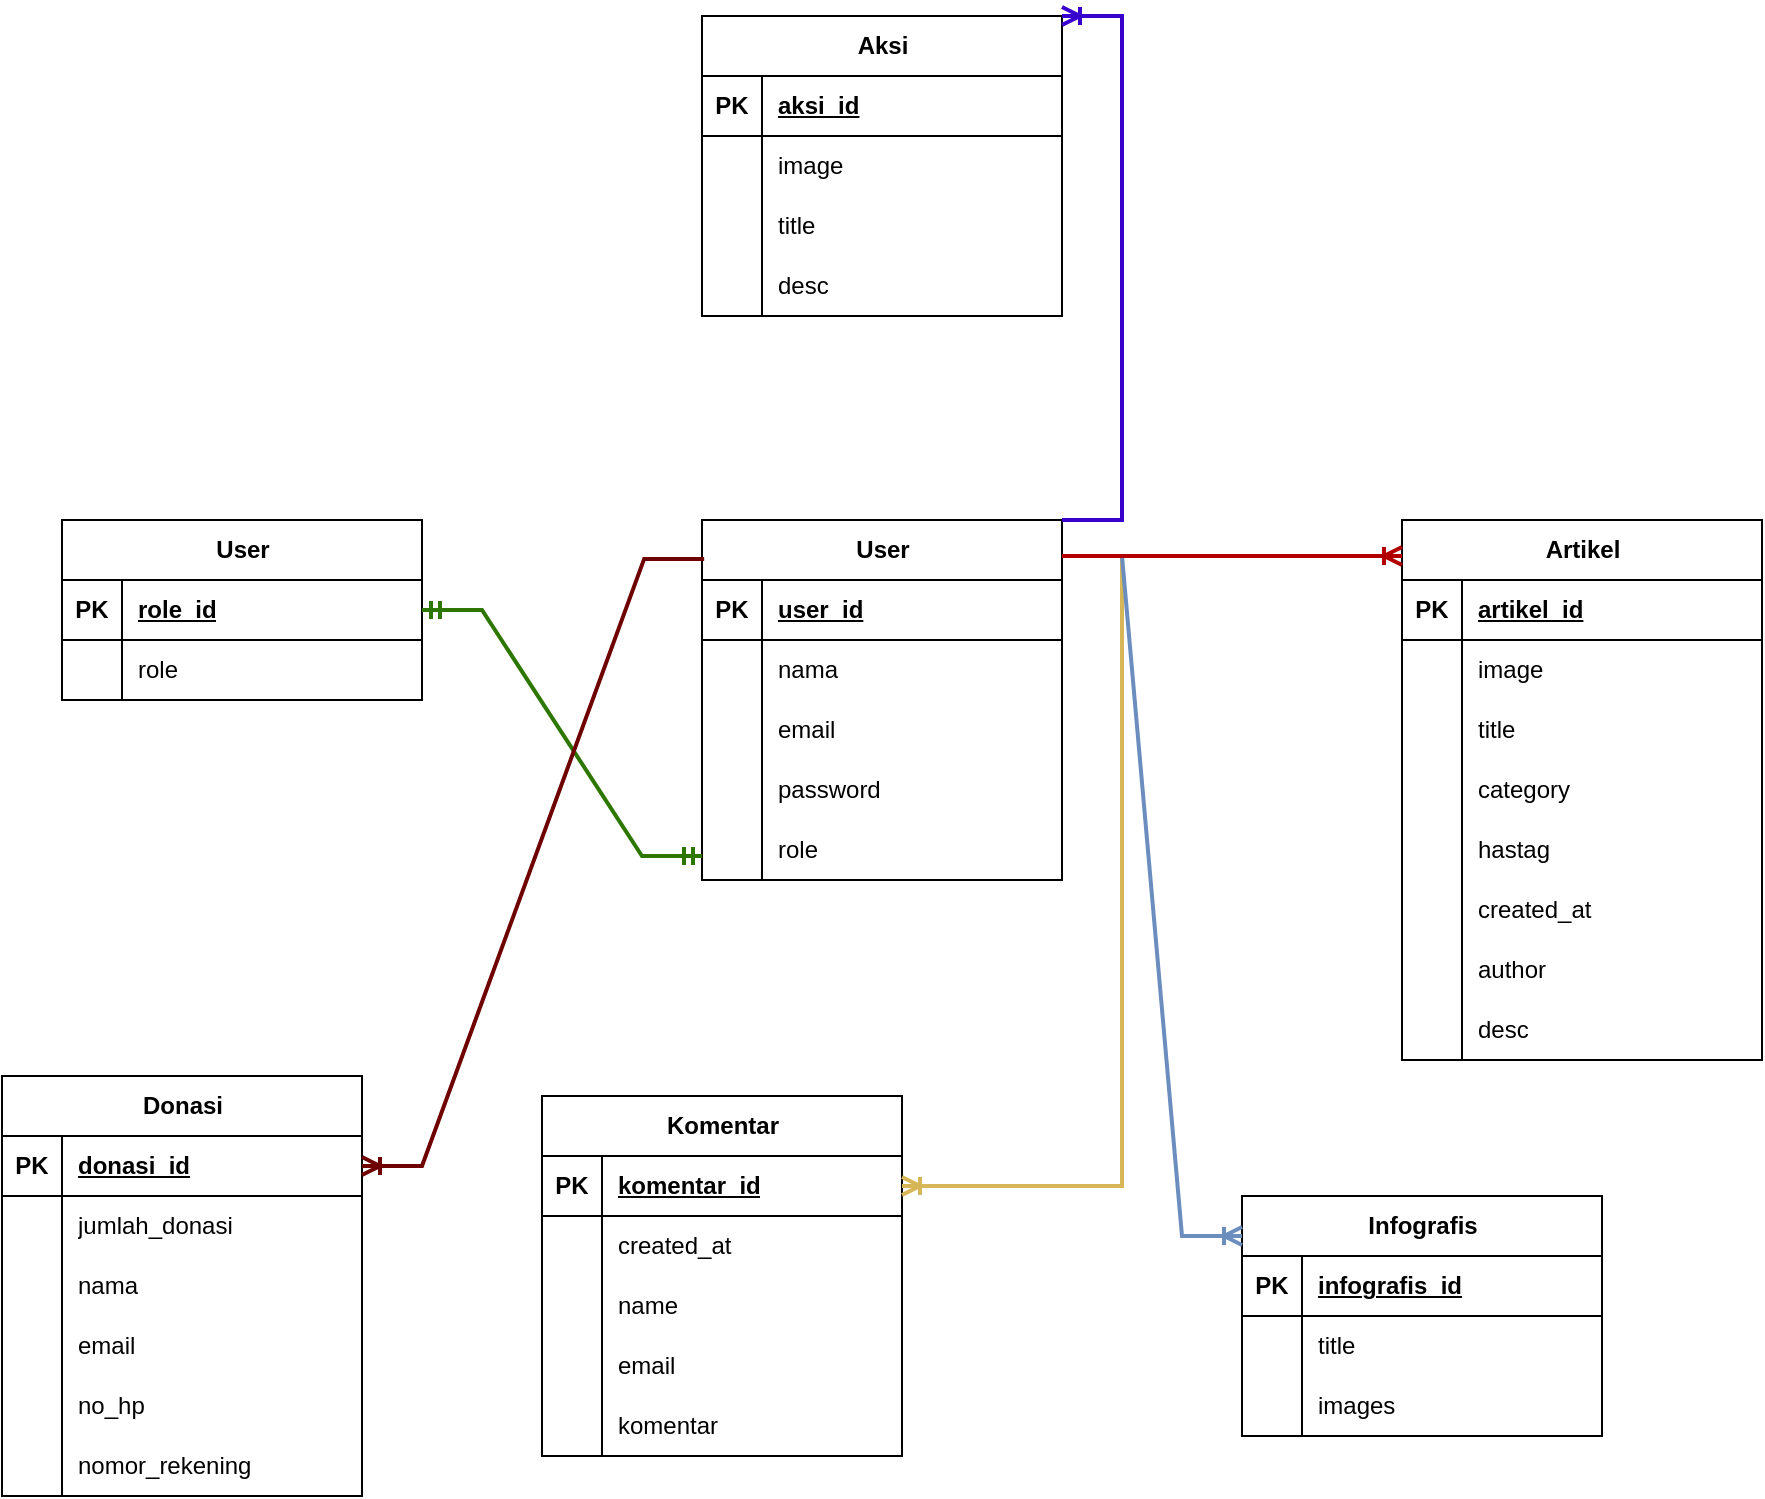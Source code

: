 <mxfile version="21.3.7" type="github">
  <diagram name="Page-1" id="qEmlZQmLzBSCucffJ7fc">
    <mxGraphModel dx="2465" dy="894" grid="1" gridSize="10" guides="1" tooltips="1" connect="1" arrows="1" fold="1" page="1" pageScale="1" pageWidth="850" pageHeight="1100" math="0" shadow="0">
      <root>
        <mxCell id="0" />
        <mxCell id="1" parent="0" />
        <mxCell id="v6leMlZSB9FdcMhz_LRA-1" value="Artikel" style="shape=table;startSize=30;container=1;collapsible=1;childLayout=tableLayout;fixedRows=1;rowLines=0;fontStyle=1;align=center;resizeLast=1;html=1;" parent="1" vertex="1">
          <mxGeometry x="275" y="442" width="180" height="270" as="geometry" />
        </mxCell>
        <mxCell id="v6leMlZSB9FdcMhz_LRA-2" value="" style="shape=tableRow;horizontal=0;startSize=0;swimlaneHead=0;swimlaneBody=0;fillColor=none;collapsible=0;dropTarget=0;points=[[0,0.5],[1,0.5]];portConstraint=eastwest;top=0;left=0;right=0;bottom=1;" parent="v6leMlZSB9FdcMhz_LRA-1" vertex="1">
          <mxGeometry y="30" width="180" height="30" as="geometry" />
        </mxCell>
        <mxCell id="v6leMlZSB9FdcMhz_LRA-3" value="PK" style="shape=partialRectangle;connectable=0;fillColor=none;top=0;left=0;bottom=0;right=0;fontStyle=1;overflow=hidden;whiteSpace=wrap;html=1;" parent="v6leMlZSB9FdcMhz_LRA-2" vertex="1">
          <mxGeometry width="30" height="30" as="geometry">
            <mxRectangle width="30" height="30" as="alternateBounds" />
          </mxGeometry>
        </mxCell>
        <mxCell id="v6leMlZSB9FdcMhz_LRA-4" value="artikel_id" style="shape=partialRectangle;connectable=0;fillColor=none;top=0;left=0;bottom=0;right=0;align=left;spacingLeft=6;fontStyle=5;overflow=hidden;whiteSpace=wrap;html=1;" parent="v6leMlZSB9FdcMhz_LRA-2" vertex="1">
          <mxGeometry x="30" width="150" height="30" as="geometry">
            <mxRectangle width="150" height="30" as="alternateBounds" />
          </mxGeometry>
        </mxCell>
        <mxCell id="v6leMlZSB9FdcMhz_LRA-59" style="shape=tableRow;horizontal=0;startSize=0;swimlaneHead=0;swimlaneBody=0;fillColor=none;collapsible=0;dropTarget=0;points=[[0,0.5],[1,0.5]];portConstraint=eastwest;top=0;left=0;right=0;bottom=0;" parent="v6leMlZSB9FdcMhz_LRA-1" vertex="1">
          <mxGeometry y="60" width="180" height="30" as="geometry" />
        </mxCell>
        <mxCell id="v6leMlZSB9FdcMhz_LRA-60" style="shape=partialRectangle;connectable=0;fillColor=none;top=0;left=0;bottom=0;right=0;editable=1;overflow=hidden;whiteSpace=wrap;html=1;" parent="v6leMlZSB9FdcMhz_LRA-59" vertex="1">
          <mxGeometry width="30" height="30" as="geometry">
            <mxRectangle width="30" height="30" as="alternateBounds" />
          </mxGeometry>
        </mxCell>
        <mxCell id="v6leMlZSB9FdcMhz_LRA-61" value="image" style="shape=partialRectangle;connectable=0;fillColor=none;top=0;left=0;bottom=0;right=0;align=left;spacingLeft=6;overflow=hidden;whiteSpace=wrap;html=1;" parent="v6leMlZSB9FdcMhz_LRA-59" vertex="1">
          <mxGeometry x="30" width="150" height="30" as="geometry">
            <mxRectangle width="150" height="30" as="alternateBounds" />
          </mxGeometry>
        </mxCell>
        <mxCell id="v6leMlZSB9FdcMhz_LRA-5" value="" style="shape=tableRow;horizontal=0;startSize=0;swimlaneHead=0;swimlaneBody=0;fillColor=none;collapsible=0;dropTarget=0;points=[[0,0.5],[1,0.5]];portConstraint=eastwest;top=0;left=0;right=0;bottom=0;" parent="v6leMlZSB9FdcMhz_LRA-1" vertex="1">
          <mxGeometry y="90" width="180" height="30" as="geometry" />
        </mxCell>
        <mxCell id="v6leMlZSB9FdcMhz_LRA-6" value="" style="shape=partialRectangle;connectable=0;fillColor=none;top=0;left=0;bottom=0;right=0;editable=1;overflow=hidden;whiteSpace=wrap;html=1;" parent="v6leMlZSB9FdcMhz_LRA-5" vertex="1">
          <mxGeometry width="30" height="30" as="geometry">
            <mxRectangle width="30" height="30" as="alternateBounds" />
          </mxGeometry>
        </mxCell>
        <mxCell id="v6leMlZSB9FdcMhz_LRA-7" value="title" style="shape=partialRectangle;connectable=0;fillColor=none;top=0;left=0;bottom=0;right=0;align=left;spacingLeft=6;overflow=hidden;whiteSpace=wrap;html=1;" parent="v6leMlZSB9FdcMhz_LRA-5" vertex="1">
          <mxGeometry x="30" width="150" height="30" as="geometry">
            <mxRectangle width="150" height="30" as="alternateBounds" />
          </mxGeometry>
        </mxCell>
        <mxCell id="v6leMlZSB9FdcMhz_LRA-8" value="" style="shape=tableRow;horizontal=0;startSize=0;swimlaneHead=0;swimlaneBody=0;fillColor=none;collapsible=0;dropTarget=0;points=[[0,0.5],[1,0.5]];portConstraint=eastwest;top=0;left=0;right=0;bottom=0;" parent="v6leMlZSB9FdcMhz_LRA-1" vertex="1">
          <mxGeometry y="120" width="180" height="30" as="geometry" />
        </mxCell>
        <mxCell id="v6leMlZSB9FdcMhz_LRA-9" value="" style="shape=partialRectangle;connectable=0;fillColor=none;top=0;left=0;bottom=0;right=0;editable=1;overflow=hidden;whiteSpace=wrap;html=1;" parent="v6leMlZSB9FdcMhz_LRA-8" vertex="1">
          <mxGeometry width="30" height="30" as="geometry">
            <mxRectangle width="30" height="30" as="alternateBounds" />
          </mxGeometry>
        </mxCell>
        <mxCell id="v6leMlZSB9FdcMhz_LRA-10" value="category" style="shape=partialRectangle;connectable=0;fillColor=none;top=0;left=0;bottom=0;right=0;align=left;spacingLeft=6;overflow=hidden;whiteSpace=wrap;html=1;" parent="v6leMlZSB9FdcMhz_LRA-8" vertex="1">
          <mxGeometry x="30" width="150" height="30" as="geometry">
            <mxRectangle width="150" height="30" as="alternateBounds" />
          </mxGeometry>
        </mxCell>
        <mxCell id="v6leMlZSB9FdcMhz_LRA-65" style="shape=tableRow;horizontal=0;startSize=0;swimlaneHead=0;swimlaneBody=0;fillColor=none;collapsible=0;dropTarget=0;points=[[0,0.5],[1,0.5]];portConstraint=eastwest;top=0;left=0;right=0;bottom=0;" parent="v6leMlZSB9FdcMhz_LRA-1" vertex="1">
          <mxGeometry y="150" width="180" height="30" as="geometry" />
        </mxCell>
        <mxCell id="v6leMlZSB9FdcMhz_LRA-66" style="shape=partialRectangle;connectable=0;fillColor=none;top=0;left=0;bottom=0;right=0;editable=1;overflow=hidden;whiteSpace=wrap;html=1;" parent="v6leMlZSB9FdcMhz_LRA-65" vertex="1">
          <mxGeometry width="30" height="30" as="geometry">
            <mxRectangle width="30" height="30" as="alternateBounds" />
          </mxGeometry>
        </mxCell>
        <mxCell id="v6leMlZSB9FdcMhz_LRA-67" value="hastag" style="shape=partialRectangle;connectable=0;fillColor=none;top=0;left=0;bottom=0;right=0;align=left;spacingLeft=6;overflow=hidden;whiteSpace=wrap;html=1;" parent="v6leMlZSB9FdcMhz_LRA-65" vertex="1">
          <mxGeometry x="30" width="150" height="30" as="geometry">
            <mxRectangle width="150" height="30" as="alternateBounds" />
          </mxGeometry>
        </mxCell>
        <mxCell id="v6leMlZSB9FdcMhz_LRA-11" value="" style="shape=tableRow;horizontal=0;startSize=0;swimlaneHead=0;swimlaneBody=0;fillColor=none;collapsible=0;dropTarget=0;points=[[0,0.5],[1,0.5]];portConstraint=eastwest;top=0;left=0;right=0;bottom=0;" parent="v6leMlZSB9FdcMhz_LRA-1" vertex="1">
          <mxGeometry y="180" width="180" height="30" as="geometry" />
        </mxCell>
        <mxCell id="v6leMlZSB9FdcMhz_LRA-12" value="" style="shape=partialRectangle;connectable=0;fillColor=none;top=0;left=0;bottom=0;right=0;editable=1;overflow=hidden;whiteSpace=wrap;html=1;" parent="v6leMlZSB9FdcMhz_LRA-11" vertex="1">
          <mxGeometry width="30" height="30" as="geometry">
            <mxRectangle width="30" height="30" as="alternateBounds" />
          </mxGeometry>
        </mxCell>
        <mxCell id="v6leMlZSB9FdcMhz_LRA-13" value="created_at" style="shape=partialRectangle;connectable=0;fillColor=none;top=0;left=0;bottom=0;right=0;align=left;spacingLeft=6;overflow=hidden;whiteSpace=wrap;html=1;" parent="v6leMlZSB9FdcMhz_LRA-11" vertex="1">
          <mxGeometry x="30" width="150" height="30" as="geometry">
            <mxRectangle width="150" height="30" as="alternateBounds" />
          </mxGeometry>
        </mxCell>
        <mxCell id="v6leMlZSB9FdcMhz_LRA-56" style="shape=tableRow;horizontal=0;startSize=0;swimlaneHead=0;swimlaneBody=0;fillColor=none;collapsible=0;dropTarget=0;points=[[0,0.5],[1,0.5]];portConstraint=eastwest;top=0;left=0;right=0;bottom=0;" parent="v6leMlZSB9FdcMhz_LRA-1" vertex="1">
          <mxGeometry y="210" width="180" height="30" as="geometry" />
        </mxCell>
        <mxCell id="v6leMlZSB9FdcMhz_LRA-57" style="shape=partialRectangle;connectable=0;fillColor=none;top=0;left=0;bottom=0;right=0;editable=1;overflow=hidden;whiteSpace=wrap;html=1;" parent="v6leMlZSB9FdcMhz_LRA-56" vertex="1">
          <mxGeometry width="30" height="30" as="geometry">
            <mxRectangle width="30" height="30" as="alternateBounds" />
          </mxGeometry>
        </mxCell>
        <mxCell id="v6leMlZSB9FdcMhz_LRA-58" value="author" style="shape=partialRectangle;connectable=0;fillColor=none;top=0;left=0;bottom=0;right=0;align=left;spacingLeft=6;overflow=hidden;whiteSpace=wrap;html=1;" parent="v6leMlZSB9FdcMhz_LRA-56" vertex="1">
          <mxGeometry x="30" width="150" height="30" as="geometry">
            <mxRectangle width="150" height="30" as="alternateBounds" />
          </mxGeometry>
        </mxCell>
        <mxCell id="v6leMlZSB9FdcMhz_LRA-62" style="shape=tableRow;horizontal=0;startSize=0;swimlaneHead=0;swimlaneBody=0;fillColor=none;collapsible=0;dropTarget=0;points=[[0,0.5],[1,0.5]];portConstraint=eastwest;top=0;left=0;right=0;bottom=0;" parent="v6leMlZSB9FdcMhz_LRA-1" vertex="1">
          <mxGeometry y="240" width="180" height="30" as="geometry" />
        </mxCell>
        <mxCell id="v6leMlZSB9FdcMhz_LRA-63" style="shape=partialRectangle;connectable=0;fillColor=none;top=0;left=0;bottom=0;right=0;editable=1;overflow=hidden;whiteSpace=wrap;html=1;" parent="v6leMlZSB9FdcMhz_LRA-62" vertex="1">
          <mxGeometry width="30" height="30" as="geometry">
            <mxRectangle width="30" height="30" as="alternateBounds" />
          </mxGeometry>
        </mxCell>
        <mxCell id="v6leMlZSB9FdcMhz_LRA-64" value="desc" style="shape=partialRectangle;connectable=0;fillColor=none;top=0;left=0;bottom=0;right=0;align=left;spacingLeft=6;overflow=hidden;whiteSpace=wrap;html=1;" parent="v6leMlZSB9FdcMhz_LRA-62" vertex="1">
          <mxGeometry x="30" width="150" height="30" as="geometry">
            <mxRectangle width="150" height="30" as="alternateBounds" />
          </mxGeometry>
        </mxCell>
        <mxCell id="v6leMlZSB9FdcMhz_LRA-32" value="User" style="shape=table;startSize=30;container=1;collapsible=1;childLayout=tableLayout;fixedRows=1;rowLines=0;fontStyle=1;align=center;resizeLast=1;html=1;" parent="1" vertex="1">
          <mxGeometry x="-75" y="442" width="180" height="180" as="geometry" />
        </mxCell>
        <mxCell id="v6leMlZSB9FdcMhz_LRA-33" value="" style="shape=tableRow;horizontal=0;startSize=0;swimlaneHead=0;swimlaneBody=0;fillColor=none;collapsible=0;dropTarget=0;points=[[0,0.5],[1,0.5]];portConstraint=eastwest;top=0;left=0;right=0;bottom=1;" parent="v6leMlZSB9FdcMhz_LRA-32" vertex="1">
          <mxGeometry y="30" width="180" height="30" as="geometry" />
        </mxCell>
        <mxCell id="v6leMlZSB9FdcMhz_LRA-34" value="PK" style="shape=partialRectangle;connectable=0;fillColor=none;top=0;left=0;bottom=0;right=0;fontStyle=1;overflow=hidden;whiteSpace=wrap;html=1;" parent="v6leMlZSB9FdcMhz_LRA-33" vertex="1">
          <mxGeometry width="30" height="30" as="geometry">
            <mxRectangle width="30" height="30" as="alternateBounds" />
          </mxGeometry>
        </mxCell>
        <mxCell id="v6leMlZSB9FdcMhz_LRA-35" value="user_id" style="shape=partialRectangle;connectable=0;fillColor=none;top=0;left=0;bottom=0;right=0;align=left;spacingLeft=6;fontStyle=5;overflow=hidden;whiteSpace=wrap;html=1;" parent="v6leMlZSB9FdcMhz_LRA-33" vertex="1">
          <mxGeometry x="30" width="150" height="30" as="geometry">
            <mxRectangle width="150" height="30" as="alternateBounds" />
          </mxGeometry>
        </mxCell>
        <mxCell id="v6leMlZSB9FdcMhz_LRA-36" value="" style="shape=tableRow;horizontal=0;startSize=0;swimlaneHead=0;swimlaneBody=0;fillColor=none;collapsible=0;dropTarget=0;points=[[0,0.5],[1,0.5]];portConstraint=eastwest;top=0;left=0;right=0;bottom=0;" parent="v6leMlZSB9FdcMhz_LRA-32" vertex="1">
          <mxGeometry y="60" width="180" height="30" as="geometry" />
        </mxCell>
        <mxCell id="v6leMlZSB9FdcMhz_LRA-37" value="" style="shape=partialRectangle;connectable=0;fillColor=none;top=0;left=0;bottom=0;right=0;editable=1;overflow=hidden;whiteSpace=wrap;html=1;" parent="v6leMlZSB9FdcMhz_LRA-36" vertex="1">
          <mxGeometry width="30" height="30" as="geometry">
            <mxRectangle width="30" height="30" as="alternateBounds" />
          </mxGeometry>
        </mxCell>
        <mxCell id="v6leMlZSB9FdcMhz_LRA-38" value="nama" style="shape=partialRectangle;connectable=0;fillColor=none;top=0;left=0;bottom=0;right=0;align=left;spacingLeft=6;overflow=hidden;whiteSpace=wrap;html=1;" parent="v6leMlZSB9FdcMhz_LRA-36" vertex="1">
          <mxGeometry x="30" width="150" height="30" as="geometry">
            <mxRectangle width="150" height="30" as="alternateBounds" />
          </mxGeometry>
        </mxCell>
        <mxCell id="v6leMlZSB9FdcMhz_LRA-39" value="" style="shape=tableRow;horizontal=0;startSize=0;swimlaneHead=0;swimlaneBody=0;fillColor=none;collapsible=0;dropTarget=0;points=[[0,0.5],[1,0.5]];portConstraint=eastwest;top=0;left=0;right=0;bottom=0;" parent="v6leMlZSB9FdcMhz_LRA-32" vertex="1">
          <mxGeometry y="90" width="180" height="30" as="geometry" />
        </mxCell>
        <mxCell id="v6leMlZSB9FdcMhz_LRA-40" value="" style="shape=partialRectangle;connectable=0;fillColor=none;top=0;left=0;bottom=0;right=0;editable=1;overflow=hidden;whiteSpace=wrap;html=1;" parent="v6leMlZSB9FdcMhz_LRA-39" vertex="1">
          <mxGeometry width="30" height="30" as="geometry">
            <mxRectangle width="30" height="30" as="alternateBounds" />
          </mxGeometry>
        </mxCell>
        <mxCell id="v6leMlZSB9FdcMhz_LRA-41" value="email" style="shape=partialRectangle;connectable=0;fillColor=none;top=0;left=0;bottom=0;right=0;align=left;spacingLeft=6;overflow=hidden;whiteSpace=wrap;html=1;" parent="v6leMlZSB9FdcMhz_LRA-39" vertex="1">
          <mxGeometry x="30" width="150" height="30" as="geometry">
            <mxRectangle width="150" height="30" as="alternateBounds" />
          </mxGeometry>
        </mxCell>
        <mxCell id="v6leMlZSB9FdcMhz_LRA-42" value="" style="shape=tableRow;horizontal=0;startSize=0;swimlaneHead=0;swimlaneBody=0;fillColor=none;collapsible=0;dropTarget=0;points=[[0,0.5],[1,0.5]];portConstraint=eastwest;top=0;left=0;right=0;bottom=0;" parent="v6leMlZSB9FdcMhz_LRA-32" vertex="1">
          <mxGeometry y="120" width="180" height="30" as="geometry" />
        </mxCell>
        <mxCell id="v6leMlZSB9FdcMhz_LRA-43" value="" style="shape=partialRectangle;connectable=0;fillColor=none;top=0;left=0;bottom=0;right=0;editable=1;overflow=hidden;whiteSpace=wrap;html=1;" parent="v6leMlZSB9FdcMhz_LRA-42" vertex="1">
          <mxGeometry width="30" height="30" as="geometry">
            <mxRectangle width="30" height="30" as="alternateBounds" />
          </mxGeometry>
        </mxCell>
        <mxCell id="v6leMlZSB9FdcMhz_LRA-44" value="password" style="shape=partialRectangle;connectable=0;fillColor=none;top=0;left=0;bottom=0;right=0;align=left;spacingLeft=6;overflow=hidden;whiteSpace=wrap;html=1;" parent="v6leMlZSB9FdcMhz_LRA-42" vertex="1">
          <mxGeometry x="30" width="150" height="30" as="geometry">
            <mxRectangle width="150" height="30" as="alternateBounds" />
          </mxGeometry>
        </mxCell>
        <mxCell id="v6leMlZSB9FdcMhz_LRA-52" style="shape=tableRow;horizontal=0;startSize=0;swimlaneHead=0;swimlaneBody=0;fillColor=none;collapsible=0;dropTarget=0;points=[[0,0.5],[1,0.5]];portConstraint=eastwest;top=0;left=0;right=0;bottom=0;" parent="v6leMlZSB9FdcMhz_LRA-32" vertex="1">
          <mxGeometry y="150" width="180" height="30" as="geometry" />
        </mxCell>
        <mxCell id="v6leMlZSB9FdcMhz_LRA-53" style="shape=partialRectangle;connectable=0;fillColor=none;top=0;left=0;bottom=0;right=0;editable=1;overflow=hidden;whiteSpace=wrap;html=1;" parent="v6leMlZSB9FdcMhz_LRA-52" vertex="1">
          <mxGeometry width="30" height="30" as="geometry">
            <mxRectangle width="30" height="30" as="alternateBounds" />
          </mxGeometry>
        </mxCell>
        <mxCell id="v6leMlZSB9FdcMhz_LRA-54" style="shape=partialRectangle;connectable=0;fillColor=none;top=0;left=0;bottom=0;right=0;align=left;spacingLeft=6;overflow=hidden;whiteSpace=wrap;html=1;" parent="v6leMlZSB9FdcMhz_LRA-52" vertex="1">
          <mxGeometry x="30" width="150" height="30" as="geometry">
            <mxRectangle width="150" height="30" as="alternateBounds" />
          </mxGeometry>
        </mxCell>
        <mxCell id="v6leMlZSB9FdcMhz_LRA-55" value="role" style="shape=partialRectangle;connectable=0;fillColor=none;top=0;left=0;bottom=0;right=0;align=left;spacingLeft=6;overflow=hidden;whiteSpace=wrap;html=1;" parent="1" vertex="1">
          <mxGeometry x="-45" y="592" width="150" height="30" as="geometry">
            <mxRectangle width="150" height="30" as="alternateBounds" />
          </mxGeometry>
        </mxCell>
        <mxCell id="v6leMlZSB9FdcMhz_LRA-93" value="Aksi" style="shape=table;startSize=30;container=1;collapsible=1;childLayout=tableLayout;fixedRows=1;rowLines=0;fontStyle=1;align=center;resizeLast=1;html=1;" parent="1" vertex="1">
          <mxGeometry x="-75" y="190" width="180" height="150" as="geometry" />
        </mxCell>
        <mxCell id="v6leMlZSB9FdcMhz_LRA-94" value="" style="shape=tableRow;horizontal=0;startSize=0;swimlaneHead=0;swimlaneBody=0;fillColor=none;collapsible=0;dropTarget=0;points=[[0,0.5],[1,0.5]];portConstraint=eastwest;top=0;left=0;right=0;bottom=1;" parent="v6leMlZSB9FdcMhz_LRA-93" vertex="1">
          <mxGeometry y="30" width="180" height="30" as="geometry" />
        </mxCell>
        <mxCell id="v6leMlZSB9FdcMhz_LRA-95" value="PK" style="shape=partialRectangle;connectable=0;fillColor=none;top=0;left=0;bottom=0;right=0;fontStyle=1;overflow=hidden;whiteSpace=wrap;html=1;" parent="v6leMlZSB9FdcMhz_LRA-94" vertex="1">
          <mxGeometry width="30" height="30" as="geometry">
            <mxRectangle width="30" height="30" as="alternateBounds" />
          </mxGeometry>
        </mxCell>
        <mxCell id="v6leMlZSB9FdcMhz_LRA-96" value="aksi_id" style="shape=partialRectangle;connectable=0;fillColor=none;top=0;left=0;bottom=0;right=0;align=left;spacingLeft=6;fontStyle=5;overflow=hidden;whiteSpace=wrap;html=1;" parent="v6leMlZSB9FdcMhz_LRA-94" vertex="1">
          <mxGeometry x="30" width="150" height="30" as="geometry">
            <mxRectangle width="150" height="30" as="alternateBounds" />
          </mxGeometry>
        </mxCell>
        <mxCell id="v6leMlZSB9FdcMhz_LRA-103" value="" style="shape=tableRow;horizontal=0;startSize=0;swimlaneHead=0;swimlaneBody=0;fillColor=none;collapsible=0;dropTarget=0;points=[[0,0.5],[1,0.5]];portConstraint=eastwest;top=0;left=0;right=0;bottom=0;" parent="v6leMlZSB9FdcMhz_LRA-93" vertex="1">
          <mxGeometry y="60" width="180" height="30" as="geometry" />
        </mxCell>
        <mxCell id="v6leMlZSB9FdcMhz_LRA-104" value="" style="shape=partialRectangle;connectable=0;fillColor=none;top=0;left=0;bottom=0;right=0;editable=1;overflow=hidden;whiteSpace=wrap;html=1;" parent="v6leMlZSB9FdcMhz_LRA-103" vertex="1">
          <mxGeometry width="30" height="30" as="geometry">
            <mxRectangle width="30" height="30" as="alternateBounds" />
          </mxGeometry>
        </mxCell>
        <mxCell id="v6leMlZSB9FdcMhz_LRA-105" value="image" style="shape=partialRectangle;connectable=0;fillColor=none;top=0;left=0;bottom=0;right=0;align=left;spacingLeft=6;overflow=hidden;whiteSpace=wrap;html=1;" parent="v6leMlZSB9FdcMhz_LRA-103" vertex="1">
          <mxGeometry x="30" width="150" height="30" as="geometry">
            <mxRectangle width="150" height="30" as="alternateBounds" />
          </mxGeometry>
        </mxCell>
        <mxCell id="v6leMlZSB9FdcMhz_LRA-97" value="" style="shape=tableRow;horizontal=0;startSize=0;swimlaneHead=0;swimlaneBody=0;fillColor=none;collapsible=0;dropTarget=0;points=[[0,0.5],[1,0.5]];portConstraint=eastwest;top=0;left=0;right=0;bottom=0;" parent="v6leMlZSB9FdcMhz_LRA-93" vertex="1">
          <mxGeometry y="90" width="180" height="30" as="geometry" />
        </mxCell>
        <mxCell id="v6leMlZSB9FdcMhz_LRA-98" value="" style="shape=partialRectangle;connectable=0;fillColor=none;top=0;left=0;bottom=0;right=0;editable=1;overflow=hidden;whiteSpace=wrap;html=1;" parent="v6leMlZSB9FdcMhz_LRA-97" vertex="1">
          <mxGeometry width="30" height="30" as="geometry">
            <mxRectangle width="30" height="30" as="alternateBounds" />
          </mxGeometry>
        </mxCell>
        <mxCell id="v6leMlZSB9FdcMhz_LRA-99" value="title" style="shape=partialRectangle;connectable=0;fillColor=none;top=0;left=0;bottom=0;right=0;align=left;spacingLeft=6;overflow=hidden;whiteSpace=wrap;html=1;" parent="v6leMlZSB9FdcMhz_LRA-97" vertex="1">
          <mxGeometry x="30" width="150" height="30" as="geometry">
            <mxRectangle width="150" height="30" as="alternateBounds" />
          </mxGeometry>
        </mxCell>
        <mxCell id="v6leMlZSB9FdcMhz_LRA-100" value="" style="shape=tableRow;horizontal=0;startSize=0;swimlaneHead=0;swimlaneBody=0;fillColor=none;collapsible=0;dropTarget=0;points=[[0,0.5],[1,0.5]];portConstraint=eastwest;top=0;left=0;right=0;bottom=0;" parent="v6leMlZSB9FdcMhz_LRA-93" vertex="1">
          <mxGeometry y="120" width="180" height="30" as="geometry" />
        </mxCell>
        <mxCell id="v6leMlZSB9FdcMhz_LRA-101" value="" style="shape=partialRectangle;connectable=0;fillColor=none;top=0;left=0;bottom=0;right=0;editable=1;overflow=hidden;whiteSpace=wrap;html=1;" parent="v6leMlZSB9FdcMhz_LRA-100" vertex="1">
          <mxGeometry width="30" height="30" as="geometry">
            <mxRectangle width="30" height="30" as="alternateBounds" />
          </mxGeometry>
        </mxCell>
        <mxCell id="v6leMlZSB9FdcMhz_LRA-102" value="desc" style="shape=partialRectangle;connectable=0;fillColor=none;top=0;left=0;bottom=0;right=0;align=left;spacingLeft=6;overflow=hidden;whiteSpace=wrap;html=1;" parent="v6leMlZSB9FdcMhz_LRA-100" vertex="1">
          <mxGeometry x="30" width="150" height="30" as="geometry">
            <mxRectangle width="150" height="30" as="alternateBounds" />
          </mxGeometry>
        </mxCell>
        <mxCell id="v6leMlZSB9FdcMhz_LRA-134" value="Donasi" style="shape=table;startSize=30;container=1;collapsible=1;childLayout=tableLayout;fixedRows=1;rowLines=0;fontStyle=1;align=center;resizeLast=1;html=1;" parent="1" vertex="1">
          <mxGeometry x="-425" y="720" width="180" height="210" as="geometry" />
        </mxCell>
        <mxCell id="v6leMlZSB9FdcMhz_LRA-135" value="" style="shape=tableRow;horizontal=0;startSize=0;swimlaneHead=0;swimlaneBody=0;fillColor=none;collapsible=0;dropTarget=0;points=[[0,0.5],[1,0.5]];portConstraint=eastwest;top=0;left=0;right=0;bottom=1;" parent="v6leMlZSB9FdcMhz_LRA-134" vertex="1">
          <mxGeometry y="30" width="180" height="30" as="geometry" />
        </mxCell>
        <mxCell id="v6leMlZSB9FdcMhz_LRA-136" value="PK" style="shape=partialRectangle;connectable=0;fillColor=none;top=0;left=0;bottom=0;right=0;fontStyle=1;overflow=hidden;whiteSpace=wrap;html=1;" parent="v6leMlZSB9FdcMhz_LRA-135" vertex="1">
          <mxGeometry width="30" height="30" as="geometry">
            <mxRectangle width="30" height="30" as="alternateBounds" />
          </mxGeometry>
        </mxCell>
        <mxCell id="v6leMlZSB9FdcMhz_LRA-137" value="donasi_id" style="shape=partialRectangle;connectable=0;fillColor=none;top=0;left=0;bottom=0;right=0;align=left;spacingLeft=6;fontStyle=5;overflow=hidden;whiteSpace=wrap;html=1;" parent="v6leMlZSB9FdcMhz_LRA-135" vertex="1">
          <mxGeometry x="30" width="150" height="30" as="geometry">
            <mxRectangle width="150" height="30" as="alternateBounds" />
          </mxGeometry>
        </mxCell>
        <mxCell id="v6leMlZSB9FdcMhz_LRA-138" value="" style="shape=tableRow;horizontal=0;startSize=0;swimlaneHead=0;swimlaneBody=0;fillColor=none;collapsible=0;dropTarget=0;points=[[0,0.5],[1,0.5]];portConstraint=eastwest;top=0;left=0;right=0;bottom=0;" parent="v6leMlZSB9FdcMhz_LRA-134" vertex="1">
          <mxGeometry y="60" width="180" height="30" as="geometry" />
        </mxCell>
        <mxCell id="v6leMlZSB9FdcMhz_LRA-139" value="" style="shape=partialRectangle;connectable=0;fillColor=none;top=0;left=0;bottom=0;right=0;editable=1;overflow=hidden;whiteSpace=wrap;html=1;" parent="v6leMlZSB9FdcMhz_LRA-138" vertex="1">
          <mxGeometry width="30" height="30" as="geometry">
            <mxRectangle width="30" height="30" as="alternateBounds" />
          </mxGeometry>
        </mxCell>
        <mxCell id="v6leMlZSB9FdcMhz_LRA-140" value="jumlah_donasi" style="shape=partialRectangle;connectable=0;fillColor=none;top=0;left=0;bottom=0;right=0;align=left;spacingLeft=6;overflow=hidden;whiteSpace=wrap;html=1;" parent="v6leMlZSB9FdcMhz_LRA-138" vertex="1">
          <mxGeometry x="30" width="150" height="30" as="geometry">
            <mxRectangle width="150" height="30" as="alternateBounds" />
          </mxGeometry>
        </mxCell>
        <mxCell id="v6leMlZSB9FdcMhz_LRA-141" value="" style="shape=tableRow;horizontal=0;startSize=0;swimlaneHead=0;swimlaneBody=0;fillColor=none;collapsible=0;dropTarget=0;points=[[0,0.5],[1,0.5]];portConstraint=eastwest;top=0;left=0;right=0;bottom=0;" parent="v6leMlZSB9FdcMhz_LRA-134" vertex="1">
          <mxGeometry y="90" width="180" height="30" as="geometry" />
        </mxCell>
        <mxCell id="v6leMlZSB9FdcMhz_LRA-142" value="" style="shape=partialRectangle;connectable=0;fillColor=none;top=0;left=0;bottom=0;right=0;editable=1;overflow=hidden;whiteSpace=wrap;html=1;" parent="v6leMlZSB9FdcMhz_LRA-141" vertex="1">
          <mxGeometry width="30" height="30" as="geometry">
            <mxRectangle width="30" height="30" as="alternateBounds" />
          </mxGeometry>
        </mxCell>
        <mxCell id="v6leMlZSB9FdcMhz_LRA-143" value="nama" style="shape=partialRectangle;connectable=0;fillColor=none;top=0;left=0;bottom=0;right=0;align=left;spacingLeft=6;overflow=hidden;whiteSpace=wrap;html=1;" parent="v6leMlZSB9FdcMhz_LRA-141" vertex="1">
          <mxGeometry x="30" width="150" height="30" as="geometry">
            <mxRectangle width="150" height="30" as="alternateBounds" />
          </mxGeometry>
        </mxCell>
        <mxCell id="v6leMlZSB9FdcMhz_LRA-144" value="" style="shape=tableRow;horizontal=0;startSize=0;swimlaneHead=0;swimlaneBody=0;fillColor=none;collapsible=0;dropTarget=0;points=[[0,0.5],[1,0.5]];portConstraint=eastwest;top=0;left=0;right=0;bottom=0;" parent="v6leMlZSB9FdcMhz_LRA-134" vertex="1">
          <mxGeometry y="120" width="180" height="30" as="geometry" />
        </mxCell>
        <mxCell id="v6leMlZSB9FdcMhz_LRA-145" value="" style="shape=partialRectangle;connectable=0;fillColor=none;top=0;left=0;bottom=0;right=0;editable=1;overflow=hidden;whiteSpace=wrap;html=1;" parent="v6leMlZSB9FdcMhz_LRA-144" vertex="1">
          <mxGeometry width="30" height="30" as="geometry">
            <mxRectangle width="30" height="30" as="alternateBounds" />
          </mxGeometry>
        </mxCell>
        <mxCell id="v6leMlZSB9FdcMhz_LRA-146" value="email" style="shape=partialRectangle;connectable=0;fillColor=none;top=0;left=0;bottom=0;right=0;align=left;spacingLeft=6;overflow=hidden;whiteSpace=wrap;html=1;" parent="v6leMlZSB9FdcMhz_LRA-144" vertex="1">
          <mxGeometry x="30" width="150" height="30" as="geometry">
            <mxRectangle width="150" height="30" as="alternateBounds" />
          </mxGeometry>
        </mxCell>
        <mxCell id="v6leMlZSB9FdcMhz_LRA-218" style="shape=tableRow;horizontal=0;startSize=0;swimlaneHead=0;swimlaneBody=0;fillColor=none;collapsible=0;dropTarget=0;points=[[0,0.5],[1,0.5]];portConstraint=eastwest;top=0;left=0;right=0;bottom=0;" parent="v6leMlZSB9FdcMhz_LRA-134" vertex="1">
          <mxGeometry y="150" width="180" height="30" as="geometry" />
        </mxCell>
        <mxCell id="v6leMlZSB9FdcMhz_LRA-219" style="shape=partialRectangle;connectable=0;fillColor=none;top=0;left=0;bottom=0;right=0;editable=1;overflow=hidden;whiteSpace=wrap;html=1;" parent="v6leMlZSB9FdcMhz_LRA-218" vertex="1">
          <mxGeometry width="30" height="30" as="geometry">
            <mxRectangle width="30" height="30" as="alternateBounds" />
          </mxGeometry>
        </mxCell>
        <mxCell id="v6leMlZSB9FdcMhz_LRA-220" value="no_hp" style="shape=partialRectangle;connectable=0;fillColor=none;top=0;left=0;bottom=0;right=0;align=left;spacingLeft=6;overflow=hidden;whiteSpace=wrap;html=1;" parent="v6leMlZSB9FdcMhz_LRA-218" vertex="1">
          <mxGeometry x="30" width="150" height="30" as="geometry">
            <mxRectangle width="150" height="30" as="alternateBounds" />
          </mxGeometry>
        </mxCell>
        <mxCell id="FuaTNMc7pgwOImi55y-x-24" style="shape=tableRow;horizontal=0;startSize=0;swimlaneHead=0;swimlaneBody=0;fillColor=none;collapsible=0;dropTarget=0;points=[[0,0.5],[1,0.5]];portConstraint=eastwest;top=0;left=0;right=0;bottom=0;" vertex="1" parent="v6leMlZSB9FdcMhz_LRA-134">
          <mxGeometry y="180" width="180" height="30" as="geometry" />
        </mxCell>
        <mxCell id="FuaTNMc7pgwOImi55y-x-25" style="shape=partialRectangle;connectable=0;fillColor=none;top=0;left=0;bottom=0;right=0;editable=1;overflow=hidden;whiteSpace=wrap;html=1;" vertex="1" parent="FuaTNMc7pgwOImi55y-x-24">
          <mxGeometry width="30" height="30" as="geometry">
            <mxRectangle width="30" height="30" as="alternateBounds" />
          </mxGeometry>
        </mxCell>
        <mxCell id="FuaTNMc7pgwOImi55y-x-26" value="nomor_rekening" style="shape=partialRectangle;connectable=0;fillColor=none;top=0;left=0;bottom=0;right=0;align=left;spacingLeft=6;overflow=hidden;whiteSpace=wrap;html=1;" vertex="1" parent="FuaTNMc7pgwOImi55y-x-24">
          <mxGeometry x="30" width="150" height="30" as="geometry">
            <mxRectangle width="150" height="30" as="alternateBounds" />
          </mxGeometry>
        </mxCell>
        <mxCell id="v6leMlZSB9FdcMhz_LRA-188" value="Komentar" style="shape=table;startSize=30;container=1;collapsible=1;childLayout=tableLayout;fixedRows=1;rowLines=0;fontStyle=1;align=center;resizeLast=1;html=1;" parent="1" vertex="1">
          <mxGeometry x="-155" y="730" width="180" height="180" as="geometry" />
        </mxCell>
        <mxCell id="v6leMlZSB9FdcMhz_LRA-189" value="" style="shape=tableRow;horizontal=0;startSize=0;swimlaneHead=0;swimlaneBody=0;fillColor=none;collapsible=0;dropTarget=0;points=[[0,0.5],[1,0.5]];portConstraint=eastwest;top=0;left=0;right=0;bottom=1;" parent="v6leMlZSB9FdcMhz_LRA-188" vertex="1">
          <mxGeometry y="30" width="180" height="30" as="geometry" />
        </mxCell>
        <mxCell id="v6leMlZSB9FdcMhz_LRA-190" value="PK" style="shape=partialRectangle;connectable=0;fillColor=none;top=0;left=0;bottom=0;right=0;fontStyle=1;overflow=hidden;whiteSpace=wrap;html=1;" parent="v6leMlZSB9FdcMhz_LRA-189" vertex="1">
          <mxGeometry width="30" height="30" as="geometry">
            <mxRectangle width="30" height="30" as="alternateBounds" />
          </mxGeometry>
        </mxCell>
        <mxCell id="v6leMlZSB9FdcMhz_LRA-191" value="komentar_id" style="shape=partialRectangle;connectable=0;fillColor=none;top=0;left=0;bottom=0;right=0;align=left;spacingLeft=6;fontStyle=5;overflow=hidden;whiteSpace=wrap;html=1;" parent="v6leMlZSB9FdcMhz_LRA-189" vertex="1">
          <mxGeometry x="30" width="150" height="30" as="geometry">
            <mxRectangle width="150" height="30" as="alternateBounds" />
          </mxGeometry>
        </mxCell>
        <mxCell id="v6leMlZSB9FdcMhz_LRA-192" value="" style="shape=tableRow;horizontal=0;startSize=0;swimlaneHead=0;swimlaneBody=0;fillColor=none;collapsible=0;dropTarget=0;points=[[0,0.5],[1,0.5]];portConstraint=eastwest;top=0;left=0;right=0;bottom=0;" parent="v6leMlZSB9FdcMhz_LRA-188" vertex="1">
          <mxGeometry y="60" width="180" height="30" as="geometry" />
        </mxCell>
        <mxCell id="v6leMlZSB9FdcMhz_LRA-193" value="" style="shape=partialRectangle;connectable=0;fillColor=none;top=0;left=0;bottom=0;right=0;editable=1;overflow=hidden;whiteSpace=wrap;html=1;" parent="v6leMlZSB9FdcMhz_LRA-192" vertex="1">
          <mxGeometry width="30" height="30" as="geometry">
            <mxRectangle width="30" height="30" as="alternateBounds" />
          </mxGeometry>
        </mxCell>
        <mxCell id="v6leMlZSB9FdcMhz_LRA-194" value="created_at" style="shape=partialRectangle;connectable=0;fillColor=none;top=0;left=0;bottom=0;right=0;align=left;spacingLeft=6;overflow=hidden;whiteSpace=wrap;html=1;" parent="v6leMlZSB9FdcMhz_LRA-192" vertex="1">
          <mxGeometry x="30" width="150" height="30" as="geometry">
            <mxRectangle width="150" height="30" as="alternateBounds" />
          </mxGeometry>
        </mxCell>
        <mxCell id="v6leMlZSB9FdcMhz_LRA-195" value="" style="shape=tableRow;horizontal=0;startSize=0;swimlaneHead=0;swimlaneBody=0;fillColor=none;collapsible=0;dropTarget=0;points=[[0,0.5],[1,0.5]];portConstraint=eastwest;top=0;left=0;right=0;bottom=0;" parent="v6leMlZSB9FdcMhz_LRA-188" vertex="1">
          <mxGeometry y="90" width="180" height="30" as="geometry" />
        </mxCell>
        <mxCell id="v6leMlZSB9FdcMhz_LRA-196" value="" style="shape=partialRectangle;connectable=0;fillColor=none;top=0;left=0;bottom=0;right=0;editable=1;overflow=hidden;whiteSpace=wrap;html=1;" parent="v6leMlZSB9FdcMhz_LRA-195" vertex="1">
          <mxGeometry width="30" height="30" as="geometry">
            <mxRectangle width="30" height="30" as="alternateBounds" />
          </mxGeometry>
        </mxCell>
        <mxCell id="v6leMlZSB9FdcMhz_LRA-197" value="name" style="shape=partialRectangle;connectable=0;fillColor=none;top=0;left=0;bottom=0;right=0;align=left;spacingLeft=6;overflow=hidden;whiteSpace=wrap;html=1;" parent="v6leMlZSB9FdcMhz_LRA-195" vertex="1">
          <mxGeometry x="30" width="150" height="30" as="geometry">
            <mxRectangle width="150" height="30" as="alternateBounds" />
          </mxGeometry>
        </mxCell>
        <mxCell id="v6leMlZSB9FdcMhz_LRA-198" value="" style="shape=tableRow;horizontal=0;startSize=0;swimlaneHead=0;swimlaneBody=0;fillColor=none;collapsible=0;dropTarget=0;points=[[0,0.5],[1,0.5]];portConstraint=eastwest;top=0;left=0;right=0;bottom=0;" parent="v6leMlZSB9FdcMhz_LRA-188" vertex="1">
          <mxGeometry y="120" width="180" height="30" as="geometry" />
        </mxCell>
        <mxCell id="v6leMlZSB9FdcMhz_LRA-199" value="" style="shape=partialRectangle;connectable=0;fillColor=none;top=0;left=0;bottom=0;right=0;editable=1;overflow=hidden;whiteSpace=wrap;html=1;" parent="v6leMlZSB9FdcMhz_LRA-198" vertex="1">
          <mxGeometry width="30" height="30" as="geometry">
            <mxRectangle width="30" height="30" as="alternateBounds" />
          </mxGeometry>
        </mxCell>
        <mxCell id="v6leMlZSB9FdcMhz_LRA-200" value="email" style="shape=partialRectangle;connectable=0;fillColor=none;top=0;left=0;bottom=0;right=0;align=left;spacingLeft=6;overflow=hidden;whiteSpace=wrap;html=1;" parent="v6leMlZSB9FdcMhz_LRA-198" vertex="1">
          <mxGeometry x="30" width="150" height="30" as="geometry">
            <mxRectangle width="150" height="30" as="alternateBounds" />
          </mxGeometry>
        </mxCell>
        <mxCell id="v6leMlZSB9FdcMhz_LRA-215" style="shape=tableRow;horizontal=0;startSize=0;swimlaneHead=0;swimlaneBody=0;fillColor=none;collapsible=0;dropTarget=0;points=[[0,0.5],[1,0.5]];portConstraint=eastwest;top=0;left=0;right=0;bottom=0;" parent="v6leMlZSB9FdcMhz_LRA-188" vertex="1">
          <mxGeometry y="150" width="180" height="30" as="geometry" />
        </mxCell>
        <mxCell id="v6leMlZSB9FdcMhz_LRA-216" style="shape=partialRectangle;connectable=0;fillColor=none;top=0;left=0;bottom=0;right=0;editable=1;overflow=hidden;whiteSpace=wrap;html=1;" parent="v6leMlZSB9FdcMhz_LRA-215" vertex="1">
          <mxGeometry width="30" height="30" as="geometry">
            <mxRectangle width="30" height="30" as="alternateBounds" />
          </mxGeometry>
        </mxCell>
        <mxCell id="v6leMlZSB9FdcMhz_LRA-217" value="komentar" style="shape=partialRectangle;connectable=0;fillColor=none;top=0;left=0;bottom=0;right=0;align=left;spacingLeft=6;overflow=hidden;whiteSpace=wrap;html=1;" parent="v6leMlZSB9FdcMhz_LRA-215" vertex="1">
          <mxGeometry x="30" width="150" height="30" as="geometry">
            <mxRectangle width="150" height="30" as="alternateBounds" />
          </mxGeometry>
        </mxCell>
        <mxCell id="v6leMlZSB9FdcMhz_LRA-202" value="Infografis" style="shape=table;startSize=30;container=1;collapsible=1;childLayout=tableLayout;fixedRows=1;rowLines=0;fontStyle=1;align=center;resizeLast=1;html=1;" parent="1" vertex="1">
          <mxGeometry x="195" y="780" width="180" height="120" as="geometry" />
        </mxCell>
        <mxCell id="v6leMlZSB9FdcMhz_LRA-203" value="" style="shape=tableRow;horizontal=0;startSize=0;swimlaneHead=0;swimlaneBody=0;fillColor=none;collapsible=0;dropTarget=0;points=[[0,0.5],[1,0.5]];portConstraint=eastwest;top=0;left=0;right=0;bottom=1;" parent="v6leMlZSB9FdcMhz_LRA-202" vertex="1">
          <mxGeometry y="30" width="180" height="30" as="geometry" />
        </mxCell>
        <mxCell id="v6leMlZSB9FdcMhz_LRA-204" value="PK" style="shape=partialRectangle;connectable=0;fillColor=none;top=0;left=0;bottom=0;right=0;fontStyle=1;overflow=hidden;whiteSpace=wrap;html=1;" parent="v6leMlZSB9FdcMhz_LRA-203" vertex="1">
          <mxGeometry width="30" height="30" as="geometry">
            <mxRectangle width="30" height="30" as="alternateBounds" />
          </mxGeometry>
        </mxCell>
        <mxCell id="v6leMlZSB9FdcMhz_LRA-205" value="infografis_id" style="shape=partialRectangle;connectable=0;fillColor=none;top=0;left=0;bottom=0;right=0;align=left;spacingLeft=6;fontStyle=5;overflow=hidden;whiteSpace=wrap;html=1;" parent="v6leMlZSB9FdcMhz_LRA-203" vertex="1">
          <mxGeometry x="30" width="150" height="30" as="geometry">
            <mxRectangle width="150" height="30" as="alternateBounds" />
          </mxGeometry>
        </mxCell>
        <mxCell id="v6leMlZSB9FdcMhz_LRA-206" value="" style="shape=tableRow;horizontal=0;startSize=0;swimlaneHead=0;swimlaneBody=0;fillColor=none;collapsible=0;dropTarget=0;points=[[0,0.5],[1,0.5]];portConstraint=eastwest;top=0;left=0;right=0;bottom=0;" parent="v6leMlZSB9FdcMhz_LRA-202" vertex="1">
          <mxGeometry y="60" width="180" height="30" as="geometry" />
        </mxCell>
        <mxCell id="v6leMlZSB9FdcMhz_LRA-207" value="" style="shape=partialRectangle;connectable=0;fillColor=none;top=0;left=0;bottom=0;right=0;editable=1;overflow=hidden;whiteSpace=wrap;html=1;" parent="v6leMlZSB9FdcMhz_LRA-206" vertex="1">
          <mxGeometry width="30" height="30" as="geometry">
            <mxRectangle width="30" height="30" as="alternateBounds" />
          </mxGeometry>
        </mxCell>
        <mxCell id="v6leMlZSB9FdcMhz_LRA-208" value="title" style="shape=partialRectangle;connectable=0;fillColor=none;top=0;left=0;bottom=0;right=0;align=left;spacingLeft=6;overflow=hidden;whiteSpace=wrap;html=1;" parent="v6leMlZSB9FdcMhz_LRA-206" vertex="1">
          <mxGeometry x="30" width="150" height="30" as="geometry">
            <mxRectangle width="150" height="30" as="alternateBounds" />
          </mxGeometry>
        </mxCell>
        <mxCell id="v6leMlZSB9FdcMhz_LRA-209" value="" style="shape=tableRow;horizontal=0;startSize=0;swimlaneHead=0;swimlaneBody=0;fillColor=none;collapsible=0;dropTarget=0;points=[[0,0.5],[1,0.5]];portConstraint=eastwest;top=0;left=0;right=0;bottom=0;" parent="v6leMlZSB9FdcMhz_LRA-202" vertex="1">
          <mxGeometry y="90" width="180" height="30" as="geometry" />
        </mxCell>
        <mxCell id="v6leMlZSB9FdcMhz_LRA-210" value="" style="shape=partialRectangle;connectable=0;fillColor=none;top=0;left=0;bottom=0;right=0;editable=1;overflow=hidden;whiteSpace=wrap;html=1;" parent="v6leMlZSB9FdcMhz_LRA-209" vertex="1">
          <mxGeometry width="30" height="30" as="geometry">
            <mxRectangle width="30" height="30" as="alternateBounds" />
          </mxGeometry>
        </mxCell>
        <mxCell id="v6leMlZSB9FdcMhz_LRA-211" value="images" style="shape=partialRectangle;connectable=0;fillColor=none;top=0;left=0;bottom=0;right=0;align=left;spacingLeft=6;overflow=hidden;whiteSpace=wrap;html=1;" parent="v6leMlZSB9FdcMhz_LRA-209" vertex="1">
          <mxGeometry x="30" width="150" height="30" as="geometry">
            <mxRectangle width="150" height="30" as="alternateBounds" />
          </mxGeometry>
        </mxCell>
        <mxCell id="FuaTNMc7pgwOImi55y-x-1" value="User" style="shape=table;startSize=30;container=1;collapsible=1;childLayout=tableLayout;fixedRows=1;rowLines=0;fontStyle=1;align=center;resizeLast=1;html=1;" vertex="1" parent="1">
          <mxGeometry x="-395" y="442" width="180" height="90" as="geometry" />
        </mxCell>
        <mxCell id="FuaTNMc7pgwOImi55y-x-2" value="" style="shape=tableRow;horizontal=0;startSize=0;swimlaneHead=0;swimlaneBody=0;fillColor=none;collapsible=0;dropTarget=0;points=[[0,0.5],[1,0.5]];portConstraint=eastwest;top=0;left=0;right=0;bottom=1;" vertex="1" parent="FuaTNMc7pgwOImi55y-x-1">
          <mxGeometry y="30" width="180" height="30" as="geometry" />
        </mxCell>
        <mxCell id="FuaTNMc7pgwOImi55y-x-3" value="PK" style="shape=partialRectangle;connectable=0;fillColor=none;top=0;left=0;bottom=0;right=0;fontStyle=1;overflow=hidden;whiteSpace=wrap;html=1;" vertex="1" parent="FuaTNMc7pgwOImi55y-x-2">
          <mxGeometry width="30" height="30" as="geometry">
            <mxRectangle width="30" height="30" as="alternateBounds" />
          </mxGeometry>
        </mxCell>
        <mxCell id="FuaTNMc7pgwOImi55y-x-4" value="role_id" style="shape=partialRectangle;connectable=0;fillColor=none;top=0;left=0;bottom=0;right=0;align=left;spacingLeft=6;fontStyle=5;overflow=hidden;whiteSpace=wrap;html=1;" vertex="1" parent="FuaTNMc7pgwOImi55y-x-2">
          <mxGeometry x="30" width="150" height="30" as="geometry">
            <mxRectangle width="150" height="30" as="alternateBounds" />
          </mxGeometry>
        </mxCell>
        <mxCell id="FuaTNMc7pgwOImi55y-x-5" value="" style="shape=tableRow;horizontal=0;startSize=0;swimlaneHead=0;swimlaneBody=0;fillColor=none;collapsible=0;dropTarget=0;points=[[0,0.5],[1,0.5]];portConstraint=eastwest;top=0;left=0;right=0;bottom=0;" vertex="1" parent="FuaTNMc7pgwOImi55y-x-1">
          <mxGeometry y="60" width="180" height="30" as="geometry" />
        </mxCell>
        <mxCell id="FuaTNMc7pgwOImi55y-x-6" value="" style="shape=partialRectangle;connectable=0;fillColor=none;top=0;left=0;bottom=0;right=0;editable=1;overflow=hidden;whiteSpace=wrap;html=1;" vertex="1" parent="FuaTNMc7pgwOImi55y-x-5">
          <mxGeometry width="30" height="30" as="geometry">
            <mxRectangle width="30" height="30" as="alternateBounds" />
          </mxGeometry>
        </mxCell>
        <mxCell id="FuaTNMc7pgwOImi55y-x-7" value="role" style="shape=partialRectangle;connectable=0;fillColor=none;top=0;left=0;bottom=0;right=0;align=left;spacingLeft=6;overflow=hidden;whiteSpace=wrap;html=1;" vertex="1" parent="FuaTNMc7pgwOImi55y-x-5">
          <mxGeometry x="30" width="150" height="30" as="geometry">
            <mxRectangle width="150" height="30" as="alternateBounds" />
          </mxGeometry>
        </mxCell>
        <mxCell id="FuaTNMc7pgwOImi55y-x-19" value="" style="edgeStyle=entityRelationEdgeStyle;fontSize=12;html=1;endArrow=ERmandOne;startArrow=ERmandOne;rounded=0;exitX=1;exitY=0.5;exitDx=0;exitDy=0;fillColor=#60a917;strokeColor=#2D7600;strokeWidth=2;" edge="1" parent="1" source="FuaTNMc7pgwOImi55y-x-2">
          <mxGeometry width="100" height="100" relative="1" as="geometry">
            <mxPoint x="-175" y="710" as="sourcePoint" />
            <mxPoint x="-75" y="610" as="targetPoint" />
          </mxGeometry>
        </mxCell>
        <mxCell id="FuaTNMc7pgwOImi55y-x-20" value="" style="edgeStyle=entityRelationEdgeStyle;fontSize=12;html=1;endArrow=ERoneToMany;rounded=0;entryX=1;entryY=0.5;entryDx=0;entryDy=0;exitX=0.006;exitY=0.108;exitDx=0;exitDy=0;exitPerimeter=0;fillColor=#a20025;strokeColor=#6F0000;strokeWidth=2;" edge="1" parent="1" source="v6leMlZSB9FdcMhz_LRA-32" target="v6leMlZSB9FdcMhz_LRA-135">
          <mxGeometry width="100" height="100" relative="1" as="geometry">
            <mxPoint x="-265" y="710" as="sourcePoint" />
            <mxPoint x="-165" y="610" as="targetPoint" />
          </mxGeometry>
        </mxCell>
        <mxCell id="FuaTNMc7pgwOImi55y-x-22" value="" style="edgeStyle=entityRelationEdgeStyle;fontSize=12;html=1;endArrow=ERoneToMany;rounded=0;entryX=1;entryY=0.5;entryDx=0;entryDy=0;fillColor=#fff2cc;strokeColor=#d6b656;strokeWidth=2;" edge="1" parent="1" target="v6leMlZSB9FdcMhz_LRA-189">
          <mxGeometry width="100" height="100" relative="1" as="geometry">
            <mxPoint x="105" y="460" as="sourcePoint" />
            <mxPoint x="-155" y="770" as="targetPoint" />
          </mxGeometry>
        </mxCell>
        <mxCell id="FuaTNMc7pgwOImi55y-x-27" value="" style="edgeStyle=entityRelationEdgeStyle;fontSize=12;html=1;endArrow=ERoneToMany;rounded=0;exitX=1;exitY=0.1;exitDx=0;exitDy=0;exitPerimeter=0;fillColor=#dae8fc;strokeColor=#6c8ebf;strokeWidth=2;" edge="1" parent="1" source="v6leMlZSB9FdcMhz_LRA-32">
          <mxGeometry width="100" height="100" relative="1" as="geometry">
            <mxPoint x="105" y="490" as="sourcePoint" />
            <mxPoint x="195" y="800" as="targetPoint" />
          </mxGeometry>
        </mxCell>
        <mxCell id="FuaTNMc7pgwOImi55y-x-31" value="" style="edgeStyle=entityRelationEdgeStyle;fontSize=12;html=1;endArrow=ERoneToMany;rounded=0;fillColor=#e51400;strokeColor=#B20000;strokeWidth=2;" edge="1" parent="1">
          <mxGeometry width="100" height="100" relative="1" as="geometry">
            <mxPoint x="105" y="460" as="sourcePoint" />
            <mxPoint x="275" y="460" as="targetPoint" />
          </mxGeometry>
        </mxCell>
        <mxCell id="FuaTNMc7pgwOImi55y-x-44" value="" style="edgeStyle=entityRelationEdgeStyle;fontSize=12;html=1;endArrow=ERoneToMany;rounded=0;entryX=1;entryY=0;entryDx=0;entryDy=0;exitX=1;exitY=0;exitDx=0;exitDy=0;fillColor=#6a00ff;strokeColor=#3700CC;strokeWidth=2;" edge="1" parent="1" source="v6leMlZSB9FdcMhz_LRA-32" target="v6leMlZSB9FdcMhz_LRA-93">
          <mxGeometry width="100" height="100" relative="1" as="geometry">
            <mxPoint x="-95" y="530" as="sourcePoint" />
            <mxPoint x="5" y="430" as="targetPoint" />
          </mxGeometry>
        </mxCell>
      </root>
    </mxGraphModel>
  </diagram>
</mxfile>
